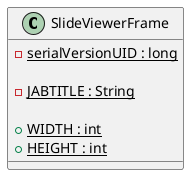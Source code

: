 @startuml SlideViewerFrame

class SlideViewerFrame {

  - {static} serialVersionUID : long

  - {static} JABTITLE : String

  + {static} WIDTH : int
  + {static} HEIGHT : int
  
}

@enduml
